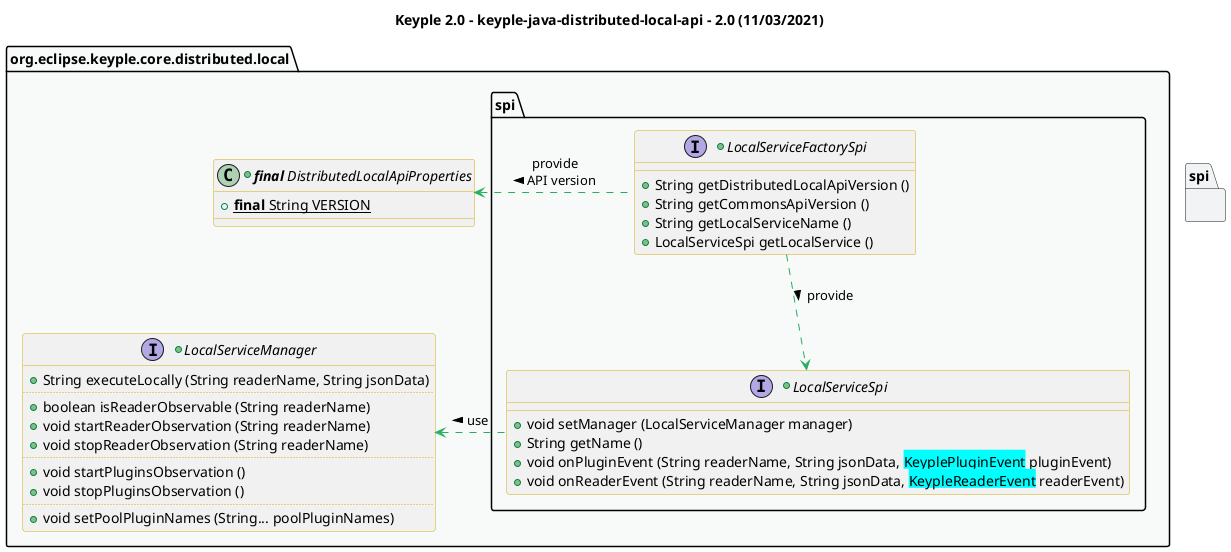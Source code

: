 @startuml
title
    Keyple 2.0 - keyple-java-distributed-local-api - 2.0 (11/03/2021)
end title

' == THEME ==

'Couleurs issues de : https://htmlcolorcodes.com/fr/tableau-de-couleur/tableau-de-couleur-design-plat/
!define C_GREY1 F8F9F9
!define C_GREY2 F2F3F4
!define C_GREY3 E5E7E9
!define C_GREY4 D7DBDD
!define C_GREY5 CACFD2
!define C_GREY6 BDC3C7
!define C_LINK 3498DB
!define C_USE 27AE60

skinparam Shadowing false
skinparam ClassFontStyle italic
skinparam ClassBorderColor #D4AC0D
skinparam stereotypeABorderColor #A9DCDF
skinparam stereotypeIBorderColor #B4A7E5
skinparam stereotypeCBorderColor #ADD1B2
skinparam stereotypeEBorderColor #EB93DF
' Red
skinparam ClassBackgroundColor<<red>> #FDEDEC
skinparam ClassBorderColor<<red>> #E74C3C
hide <<red>> stereotype
' Purple
skinparam ClassBackgroundColor<<purple>> #F4ECF7
skinparam ClassBorderColor<<purple>> #8E44AD
hide <<purple>> stereotype
' blue
skinparam ClassBackgroundColor<<blue>> #EBF5FB
skinparam ClassBorderColor<<blue>> #3498DB
hide <<blue>> stereotype
' Green
skinparam ClassBackgroundColor<<green>> #E9F7EF
skinparam ClassBorderColor<<green>> #27AE60
hide <<green>> stereotype
' Grey
skinparam ClassBackgroundColor<<grey>> #EAECEE
skinparam ClassBorderColor<<grey>> #2C3E50
hide <<grey>> stereotype

' == CONTENT ==

package "org.eclipse.keyple.core.distributed.local" as api {
    +class "**final** DistributedLocalApiProperties" as ApiProperties {
        +{static} **final** String VERSION
    }
    +interface LocalServiceManager {
        +String executeLocally (String readerName, String jsonData)
        ..
        +boolean isReaderObservable (String readerName)
        +void startReaderObservation (String readerName)
        +void stopReaderObservation (String readerName)
        ..
        +void startPluginsObservation ()
        +void stopPluginsObservation ()
        ..
        +void setPoolPluginNames (String... poolPluginNames)
    }
    package spi {
        +interface LocalServiceFactorySpi {
            +String getDistributedLocalApiVersion ()
            +String getCommonsApiVersion ()
            +String getLocalServiceName ()
            +LocalServiceSpi getLocalService ()
        }
        +interface LocalServiceSpi {
            +void setManager (LocalServiceManager manager)
            +String getName ()
            +void onPluginEvent (String readerName, String jsonData, <back:cyan>KeyplePluginEvent</back> pluginEvent)
            +void onReaderEvent (String readerName, String jsonData, <back:cyan>KeypleReaderEvent</back> readerEvent)
        }
    }
}

' Associations

LocalServiceFactorySpi .left.> ApiProperties #C_USE : provide\nAPI version <
LocalServiceFactorySpi ..> LocalServiceSpi #C_USE : provide >

LocalServiceSpi .left.> LocalServiceManager #C_USE : use >

' == LAYOUT ==

'PoolRemotePluginSpi -[hidden]- ObservableRemotePluginSpi

' == STYLE ==

package api #C_GREY1 {}
package spi #C_GREY2 {}

@enduml